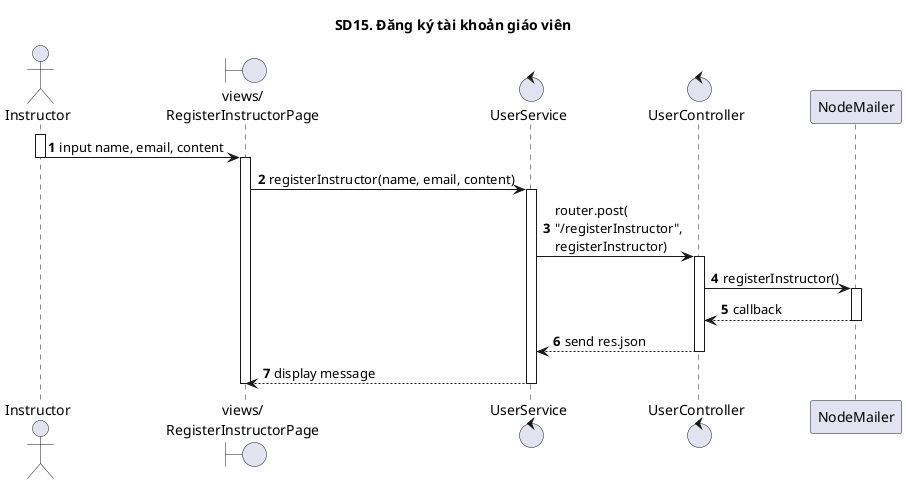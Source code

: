 @startuml SQ

autonumber

title SD15. Đăng ký tài khoản giáo viên

actor "Instructor" as Actor
boundary "views/\nRegisterInstructorPage" as RegisterInstructorPage
control "UserService"
control "UserController"

activate Actor
Actor -> RegisterInstructorPage: input name, email, content
deactivate Actor
activate RegisterInstructorPage
RegisterInstructorPage -> UserService: registerInstructor(name, email, content)
activate UserService
UserService -> UserController: router.post(\n"/registerInstructor",\nregisterInstructor)
activate UserController
UserController -> NodeMailer: registerInstructor()
activate NodeMailer
NodeMailer --> UserController: callback
deactivate NodeMailer
UserController --> UserService: send res.json
deactivate UserController
UserService --> RegisterInstructorPage: display message
deactivate RegisterInstructorPage
deactivate UserService

@enduml